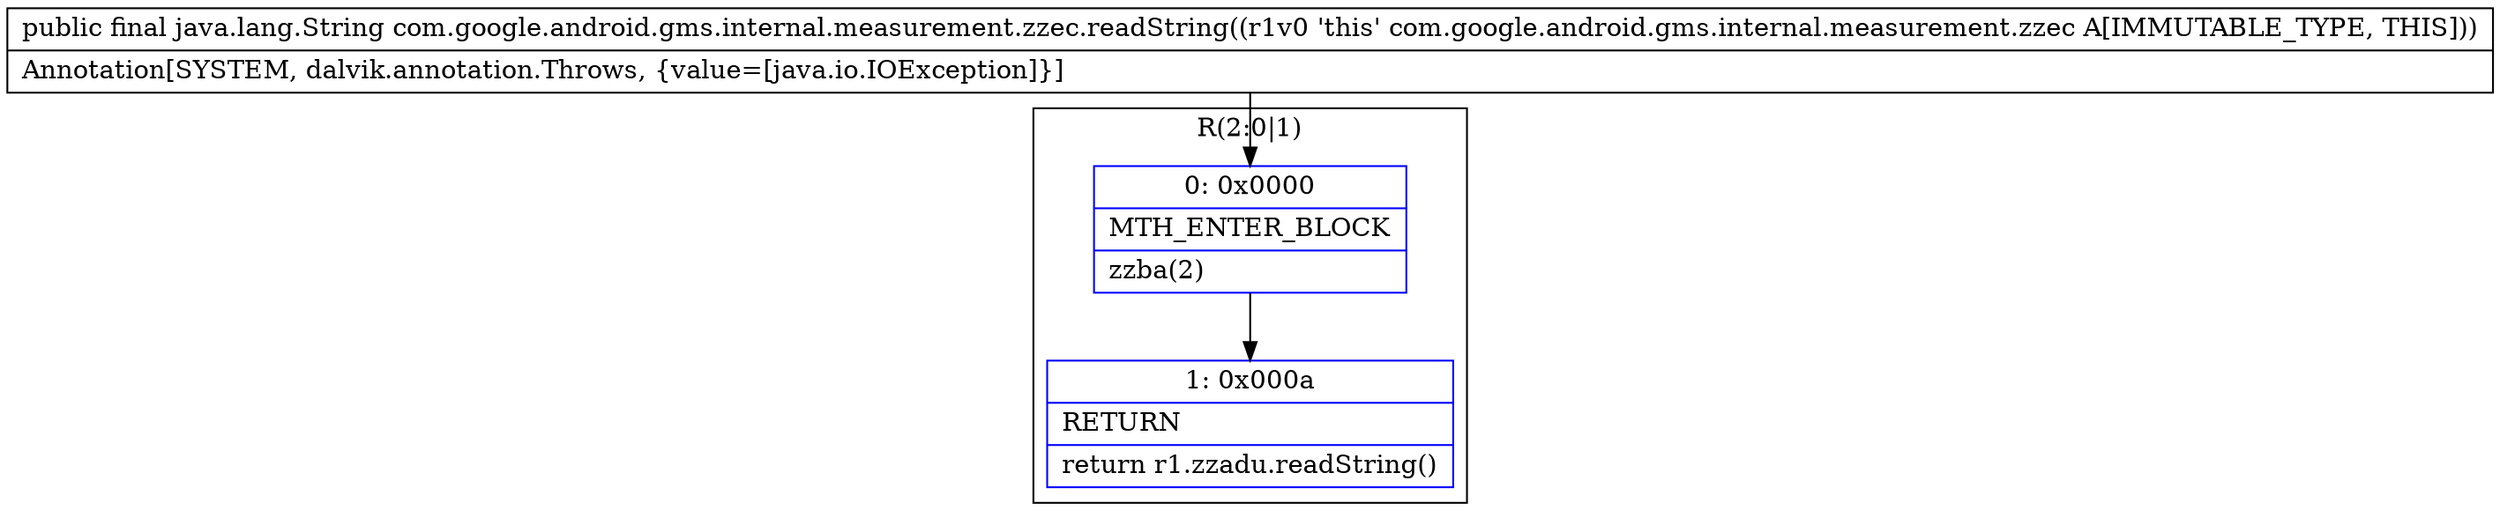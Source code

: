 digraph "CFG forcom.google.android.gms.internal.measurement.zzec.readString()Ljava\/lang\/String;" {
subgraph cluster_Region_782325390 {
label = "R(2:0|1)";
node [shape=record,color=blue];
Node_0 [shape=record,label="{0\:\ 0x0000|MTH_ENTER_BLOCK\l|zzba(2)\l}"];
Node_1 [shape=record,label="{1\:\ 0x000a|RETURN\l|return r1.zzadu.readString()\l}"];
}
MethodNode[shape=record,label="{public final java.lang.String com.google.android.gms.internal.measurement.zzec.readString((r1v0 'this' com.google.android.gms.internal.measurement.zzec A[IMMUTABLE_TYPE, THIS]))  | Annotation[SYSTEM, dalvik.annotation.Throws, \{value=[java.io.IOException]\}]\l}"];
MethodNode -> Node_0;
Node_0 -> Node_1;
}

